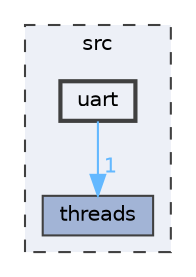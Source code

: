 digraph "src/uart"
{
 // LATEX_PDF_SIZE
  bgcolor="transparent";
  edge [fontname=Helvetica,fontsize=10,labelfontname=Helvetica,labelfontsize=10];
  node [fontname=Helvetica,fontsize=10,shape=box,height=0.2,width=0.4];
  compound=true
  subgraph clusterdir_68267d1309a1af8e8297ef4c3efbcdba {
    graph [ bgcolor="#edf0f7", pencolor="grey25", label="src", fontname=Helvetica,fontsize=10 style="filled,dashed", URL="dir_68267d1309a1af8e8297ef4c3efbcdba.html",tooltip=""]
  dir_3454632d1a606e9a309cdaae2c26d5ae [label="threads", fillcolor="#a2b4d6", color="grey25", style="filled", URL="dir_3454632d1a606e9a309cdaae2c26d5ae.html",tooltip=""];
  dir_8b266d93855f0425f0e4b297b7e4f33e [label="uart", fillcolor="#edf0f7", color="grey25", style="filled,bold", URL="dir_8b266d93855f0425f0e4b297b7e4f33e.html",tooltip=""];
  }
  dir_8b266d93855f0425f0e4b297b7e4f33e->dir_3454632d1a606e9a309cdaae2c26d5ae [headlabel="1", labeldistance=1.5 headhref="dir_000220_000210.html" color="steelblue1" fontcolor="steelblue1"];
}
